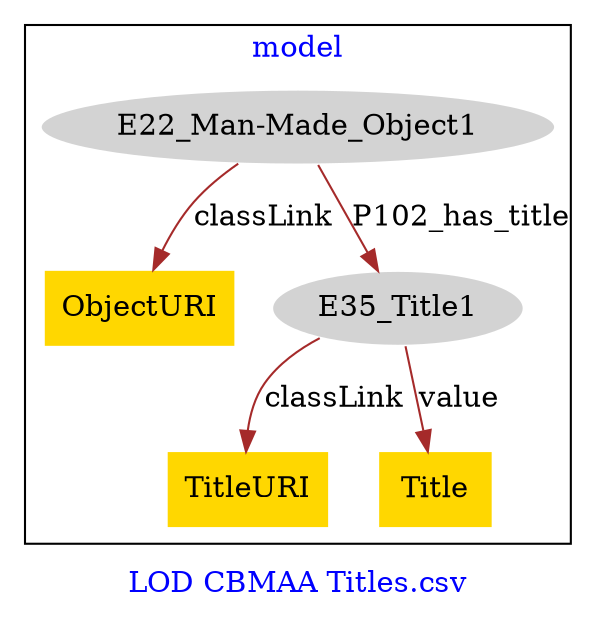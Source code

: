 digraph n0 {
fontcolor="blue"
remincross="true"
label="LOD CBMAA Titles.csv"
subgraph cluster {
label="model"
n2[style="filled",color="white",fillcolor="lightgray",label="E22_Man-Made_Object1"];
n3[shape="plaintext",style="filled",fillcolor="gold",label="ObjectURI"];
n4[style="filled",color="white",fillcolor="lightgray",label="E35_Title1"];
n5[shape="plaintext",style="filled",fillcolor="gold",label="TitleURI"];
n6[shape="plaintext",style="filled",fillcolor="gold",label="Title"];
}
n2 -> n3[color="brown",fontcolor="black",label="classLink"]
n2 -> n4[color="brown",fontcolor="black",label="P102_has_title"]
n4 -> n5[color="brown",fontcolor="black",label="classLink"]
n4 -> n6[color="brown",fontcolor="black",label="value"]
}
